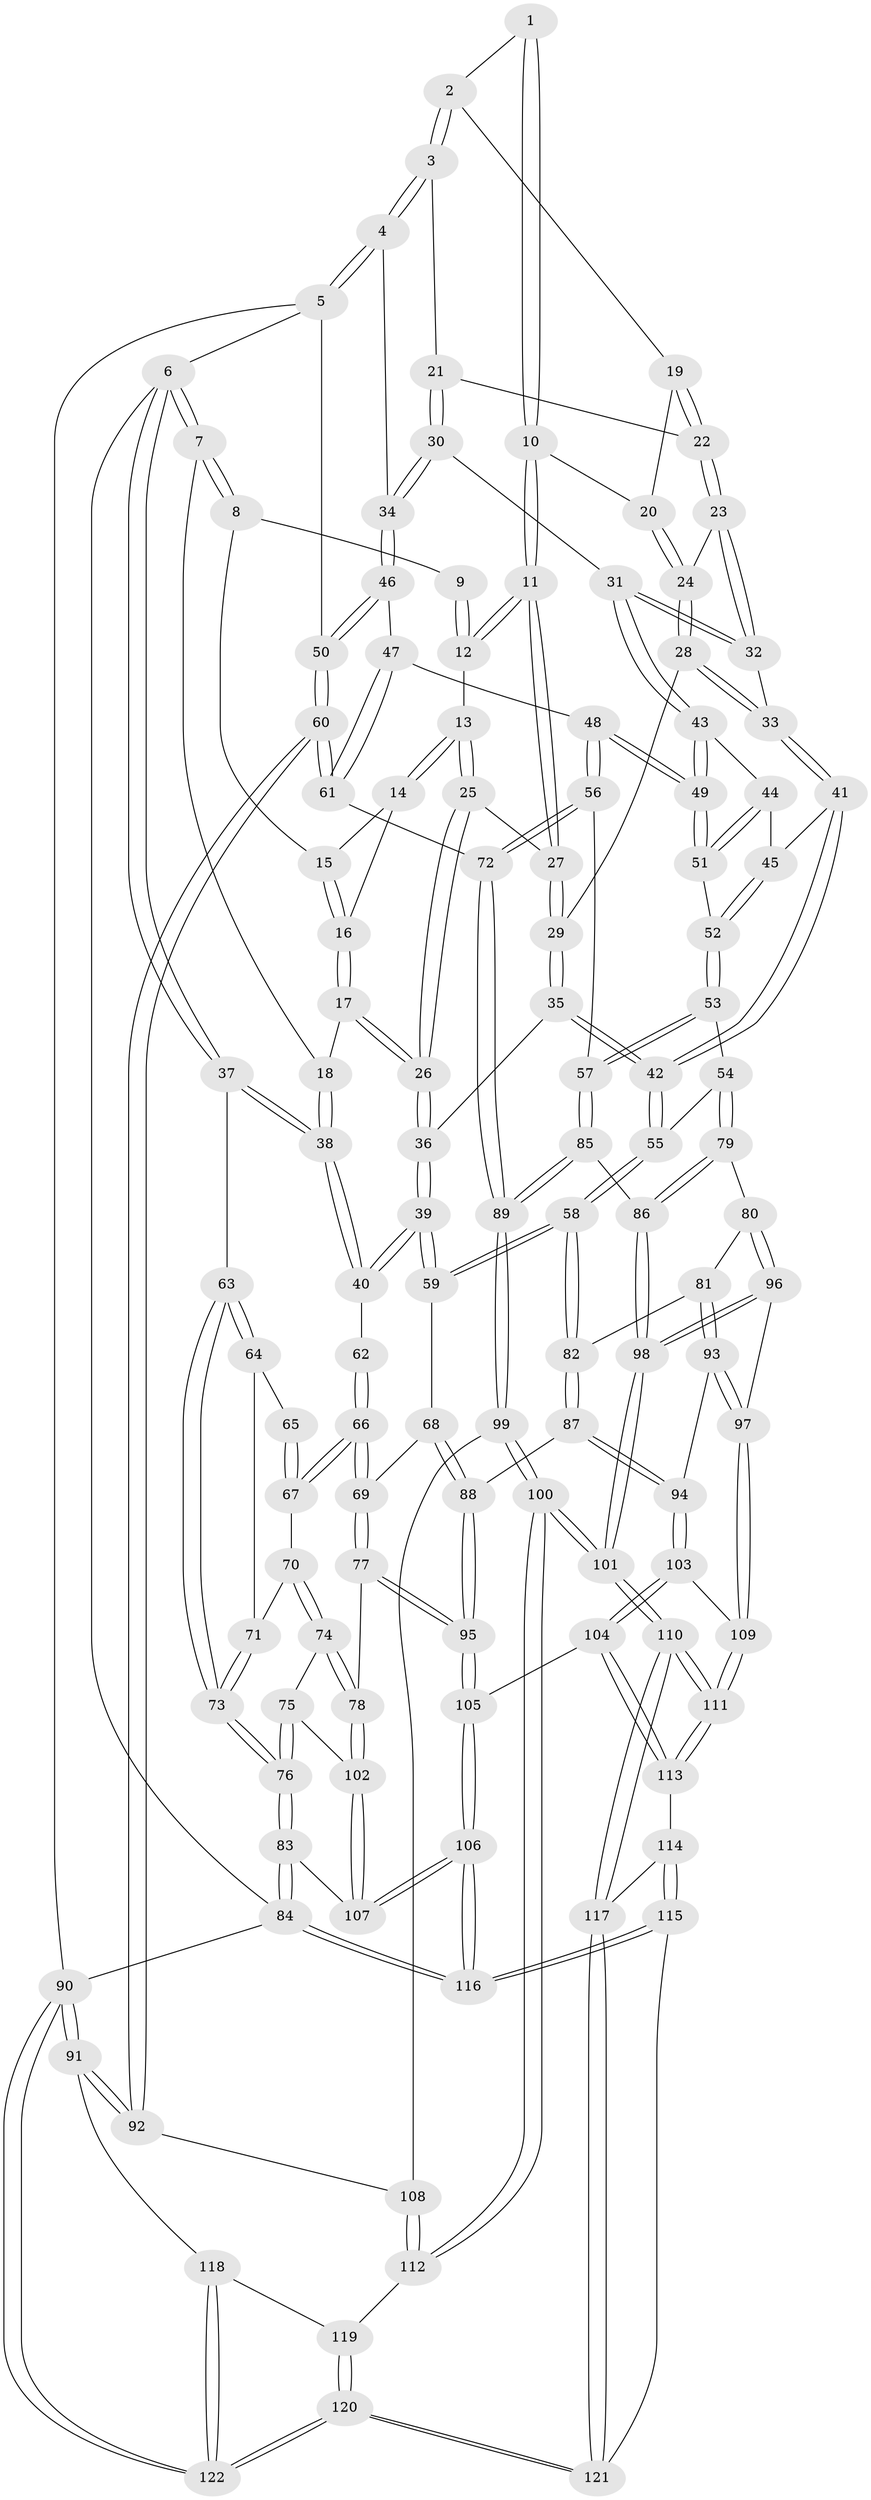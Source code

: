 // coarse degree distribution, {4: 0.25882352941176473, 3: 0.058823529411764705, 5: 0.5411764705882353, 6: 0.12941176470588237, 7: 0.011764705882352941}
// Generated by graph-tools (version 1.1) at 2025/04/03/04/25 22:04:57]
// undirected, 122 vertices, 302 edges
graph export_dot {
graph [start="1"]
  node [color=gray90,style=filled];
  1 [pos="+0.49207345321018975+0"];
  2 [pos="+0.7464984907679512+0"];
  3 [pos="+1+0"];
  4 [pos="+1+0"];
  5 [pos="+1+0"];
  6 [pos="+0+0"];
  7 [pos="+0.1714540750298561+0"];
  8 [pos="+0.1738766196162575+0"];
  9 [pos="+0.4838666982799475+0"];
  10 [pos="+0.5325130539849517+0.08887499961298284"];
  11 [pos="+0.5263636818698572+0.09939924420301513"];
  12 [pos="+0.42150303597314004+0.022115296492809747"];
  13 [pos="+0.3913979607214902+0.08164862094930977"];
  14 [pos="+0.35083230731112947+0.0665396134331177"];
  15 [pos="+0.2790631450598142+0"];
  16 [pos="+0.2842763188841228+0.10268862634549154"];
  17 [pos="+0.25402539010141817+0.13888889836780638"];
  18 [pos="+0.15685799609106924+0.14252590700423934"];
  19 [pos="+0.7172925661588045+0"];
  20 [pos="+0.5609193401598809+0.08208093203020965"];
  21 [pos="+0.8952168669192412+0.09306414578979862"];
  22 [pos="+0.7255636852511843+0.062255286773743715"];
  23 [pos="+0.7234302024978414+0.08802186592461206"];
  24 [pos="+0.6657366063981732+0.12545166756743134"];
  25 [pos="+0.41476173923699006+0.1417295522413537"];
  26 [pos="+0.3647699963105243+0.20194069486015143"];
  27 [pos="+0.509861567706405+0.1417668498286232"];
  28 [pos="+0.5963360423945627+0.20901678751603836"];
  29 [pos="+0.5110327376373286+0.14344008724912788"];
  30 [pos="+0.8627587728496192+0.24092633654420575"];
  31 [pos="+0.8190017828484728+0.24311955598689156"];
  32 [pos="+0.811985506587253+0.2379731338060743"];
  33 [pos="+0.6064243077747452+0.2453419519203808"];
  34 [pos="+0.8863604881609286+0.2507071755158848"];
  35 [pos="+0.44442492408339535+0.3550992523148917"];
  36 [pos="+0.36346521819400773+0.3207390929135261"];
  37 [pos="+0+0.21711909489547504"];
  38 [pos="+0.1397228575839654+0.1650751016439029"];
  39 [pos="+0.23089302503721212+0.3673937585818666"];
  40 [pos="+0.2253046065992705+0.36587274456903834"];
  41 [pos="+0.5753719225019303+0.3358604909451455"];
  42 [pos="+0.4790458138699125+0.3791460928971192"];
  43 [pos="+0.8094715526241563+0.2605084971792968"];
  44 [pos="+0.6923360958449862+0.3511567042564843"];
  45 [pos="+0.6005826049928934+0.349035803842951"];
  46 [pos="+0.9313945847784143+0.2719713011761594"];
  47 [pos="+0.8864025423687799+0.43543059768569853"];
  48 [pos="+0.7897189798154236+0.46547223112338476"];
  49 [pos="+0.7843537122888455+0.4513672720097183"];
  50 [pos="+1+0.28601342544435604"];
  51 [pos="+0.7294685759397486+0.4125321611772337"];
  52 [pos="+0.6491013086236009+0.43312201824462965"];
  53 [pos="+0.6610720823578371+0.5386103462709193"];
  54 [pos="+0.6346142048363403+0.5365428522753438"];
  55 [pos="+0.4827208386989765+0.48318937232556536"];
  56 [pos="+0.7637358415329588+0.5442169856921096"];
  57 [pos="+0.6619880644013709+0.5391255665402755"];
  58 [pos="+0.43494573509376727+0.5590470444635681"];
  59 [pos="+0.2753902770718781+0.49495799582926536"];
  60 [pos="+1+0.5806784336024825"];
  61 [pos="+1+0.5689033943308222"];
  62 [pos="+0.1701836000166002+0.3916491742407896"];
  63 [pos="+0+0.3366495185558194"];
  64 [pos="+0+0.3692349472662228"];
  65 [pos="+0.16981513481295818+0.39178534956088384"];
  66 [pos="+0.1846589057971514+0.5954557882365541"];
  67 [pos="+0.10184245728409325+0.532054761597115"];
  68 [pos="+0.2300877644382715+0.585351190634857"];
  69 [pos="+0.19262326594952286+0.6034705204985769"];
  70 [pos="+0.09677774411607615+0.5334424053205004"];
  71 [pos="+0.09123542369371106+0.5318359618723852"];
  72 [pos="+0.8165116711321732+0.6197866535222295"];
  73 [pos="+0+0.6061411661487408"];
  74 [pos="+0.07256224495971872+0.5895135141338175"];
  75 [pos="+0+0.6447384874225244"];
  76 [pos="+0+0.6464796387207694"];
  77 [pos="+0.17775956624660935+0.6415763562182814"];
  78 [pos="+0.1335697201862798+0.6759539069596541"];
  79 [pos="+0.5444471077836596+0.6386173178959124"];
  80 [pos="+0.5351265742800807+0.6408241161053249"];
  81 [pos="+0.49991042326231117+0.6191129953036476"];
  82 [pos="+0.43482083905276053+0.5621966317454995"];
  83 [pos="+0+0.7156012271575921"];
  84 [pos="+0+1"];
  85 [pos="+0.6318492545707197+0.6567079509275986"];
  86 [pos="+0.6311648745485586+0.6575106442371094"];
  87 [pos="+0.3815808519800672+0.6465744406346362"];
  88 [pos="+0.3247062127450836+0.6431688396202616"];
  89 [pos="+0.8001936431748323+0.6829463732690536"];
  90 [pos="+1+1"];
  91 [pos="+1+0.8773024336301153"];
  92 [pos="+1+0.6774478086899197"];
  93 [pos="+0.4742738457150773+0.7458105431634401"];
  94 [pos="+0.38279522789921666+0.6550665002055092"];
  95 [pos="+0.25019258099200686+0.7096992092952571"];
  96 [pos="+0.5396146261920476+0.6862627339322049"];
  97 [pos="+0.47956550800211134+0.7533276015725728"];
  98 [pos="+0.6222180755166892+0.7476401073173293"];
  99 [pos="+0.7968432211679705+0.739931126043766"];
  100 [pos="+0.7642121068533934+0.832646066372295"];
  101 [pos="+0.663115243094689+0.8824985939065122"];
  102 [pos="+0.12260282998563574+0.6906851799755762"];
  103 [pos="+0.33028782163881365+0.7962848849452295"];
  104 [pos="+0.3023038512659255+0.8246311056572538"];
  105 [pos="+0.26639045773371123+0.8264450937741692"];
  106 [pos="+0.16280433715382875+0.8792743523894706"];
  107 [pos="+0.11855118223182609+0.8210341889536591"];
  108 [pos="+1+0.7370014202419057"];
  109 [pos="+0.48321375919945414+0.7778753636478707"];
  110 [pos="+0.632766752786197+0.9150750700102628"];
  111 [pos="+0.5454957334029358+0.858158126780858"];
  112 [pos="+0.8552750375355598+0.8738944159504602"];
  113 [pos="+0.3538664217447233+0.8715704632580326"];
  114 [pos="+0.3621090095201541+0.9002037239060792"];
  115 [pos="+0.2571250609713596+1"];
  116 [pos="+0.06574669671244326+1"];
  117 [pos="+0.5950923823089621+1"];
  118 [pos="+0.9012044317953694+0.898147686799015"];
  119 [pos="+0.8693840007964752+0.8885661228578561"];
  120 [pos="+0.9250257657041705+1"];
  121 [pos="+0.5904668951637806+1"];
  122 [pos="+1+1"];
  1 -- 2;
  1 -- 10;
  1 -- 10;
  2 -- 3;
  2 -- 3;
  2 -- 19;
  3 -- 4;
  3 -- 4;
  3 -- 21;
  4 -- 5;
  4 -- 5;
  4 -- 34;
  5 -- 6;
  5 -- 50;
  5 -- 90;
  6 -- 7;
  6 -- 7;
  6 -- 37;
  6 -- 37;
  6 -- 84;
  7 -- 8;
  7 -- 8;
  7 -- 18;
  8 -- 9;
  8 -- 15;
  9 -- 12;
  9 -- 12;
  10 -- 11;
  10 -- 11;
  10 -- 20;
  11 -- 12;
  11 -- 12;
  11 -- 27;
  11 -- 27;
  12 -- 13;
  13 -- 14;
  13 -- 14;
  13 -- 25;
  13 -- 25;
  14 -- 15;
  14 -- 16;
  15 -- 16;
  15 -- 16;
  16 -- 17;
  16 -- 17;
  17 -- 18;
  17 -- 26;
  17 -- 26;
  18 -- 38;
  18 -- 38;
  19 -- 20;
  19 -- 22;
  19 -- 22;
  20 -- 24;
  20 -- 24;
  21 -- 22;
  21 -- 30;
  21 -- 30;
  22 -- 23;
  22 -- 23;
  23 -- 24;
  23 -- 32;
  23 -- 32;
  24 -- 28;
  24 -- 28;
  25 -- 26;
  25 -- 26;
  25 -- 27;
  26 -- 36;
  26 -- 36;
  27 -- 29;
  27 -- 29;
  28 -- 29;
  28 -- 33;
  28 -- 33;
  29 -- 35;
  29 -- 35;
  30 -- 31;
  30 -- 34;
  30 -- 34;
  31 -- 32;
  31 -- 32;
  31 -- 43;
  31 -- 43;
  32 -- 33;
  33 -- 41;
  33 -- 41;
  34 -- 46;
  34 -- 46;
  35 -- 36;
  35 -- 42;
  35 -- 42;
  36 -- 39;
  36 -- 39;
  37 -- 38;
  37 -- 38;
  37 -- 63;
  38 -- 40;
  38 -- 40;
  39 -- 40;
  39 -- 40;
  39 -- 59;
  39 -- 59;
  40 -- 62;
  41 -- 42;
  41 -- 42;
  41 -- 45;
  42 -- 55;
  42 -- 55;
  43 -- 44;
  43 -- 49;
  43 -- 49;
  44 -- 45;
  44 -- 51;
  44 -- 51;
  45 -- 52;
  45 -- 52;
  46 -- 47;
  46 -- 50;
  46 -- 50;
  47 -- 48;
  47 -- 61;
  47 -- 61;
  48 -- 49;
  48 -- 49;
  48 -- 56;
  48 -- 56;
  49 -- 51;
  49 -- 51;
  50 -- 60;
  50 -- 60;
  51 -- 52;
  52 -- 53;
  52 -- 53;
  53 -- 54;
  53 -- 57;
  53 -- 57;
  54 -- 55;
  54 -- 79;
  54 -- 79;
  55 -- 58;
  55 -- 58;
  56 -- 57;
  56 -- 72;
  56 -- 72;
  57 -- 85;
  57 -- 85;
  58 -- 59;
  58 -- 59;
  58 -- 82;
  58 -- 82;
  59 -- 68;
  60 -- 61;
  60 -- 61;
  60 -- 92;
  60 -- 92;
  61 -- 72;
  62 -- 66;
  62 -- 66;
  63 -- 64;
  63 -- 64;
  63 -- 73;
  63 -- 73;
  64 -- 65;
  64 -- 71;
  65 -- 67;
  65 -- 67;
  66 -- 67;
  66 -- 67;
  66 -- 69;
  66 -- 69;
  67 -- 70;
  68 -- 69;
  68 -- 88;
  68 -- 88;
  69 -- 77;
  69 -- 77;
  70 -- 71;
  70 -- 74;
  70 -- 74;
  71 -- 73;
  71 -- 73;
  72 -- 89;
  72 -- 89;
  73 -- 76;
  73 -- 76;
  74 -- 75;
  74 -- 78;
  74 -- 78;
  75 -- 76;
  75 -- 76;
  75 -- 102;
  76 -- 83;
  76 -- 83;
  77 -- 78;
  77 -- 95;
  77 -- 95;
  78 -- 102;
  78 -- 102;
  79 -- 80;
  79 -- 86;
  79 -- 86;
  80 -- 81;
  80 -- 96;
  80 -- 96;
  81 -- 82;
  81 -- 93;
  81 -- 93;
  82 -- 87;
  82 -- 87;
  83 -- 84;
  83 -- 84;
  83 -- 107;
  84 -- 116;
  84 -- 116;
  84 -- 90;
  85 -- 86;
  85 -- 89;
  85 -- 89;
  86 -- 98;
  86 -- 98;
  87 -- 88;
  87 -- 94;
  87 -- 94;
  88 -- 95;
  88 -- 95;
  89 -- 99;
  89 -- 99;
  90 -- 91;
  90 -- 91;
  90 -- 122;
  90 -- 122;
  91 -- 92;
  91 -- 92;
  91 -- 118;
  92 -- 108;
  93 -- 94;
  93 -- 97;
  93 -- 97;
  94 -- 103;
  94 -- 103;
  95 -- 105;
  95 -- 105;
  96 -- 97;
  96 -- 98;
  96 -- 98;
  97 -- 109;
  97 -- 109;
  98 -- 101;
  98 -- 101;
  99 -- 100;
  99 -- 100;
  99 -- 108;
  100 -- 101;
  100 -- 101;
  100 -- 112;
  100 -- 112;
  101 -- 110;
  101 -- 110;
  102 -- 107;
  102 -- 107;
  103 -- 104;
  103 -- 104;
  103 -- 109;
  104 -- 105;
  104 -- 113;
  104 -- 113;
  105 -- 106;
  105 -- 106;
  106 -- 107;
  106 -- 107;
  106 -- 116;
  106 -- 116;
  108 -- 112;
  108 -- 112;
  109 -- 111;
  109 -- 111;
  110 -- 111;
  110 -- 111;
  110 -- 117;
  110 -- 117;
  111 -- 113;
  111 -- 113;
  112 -- 119;
  113 -- 114;
  114 -- 115;
  114 -- 115;
  114 -- 117;
  115 -- 116;
  115 -- 116;
  115 -- 121;
  117 -- 121;
  117 -- 121;
  118 -- 119;
  118 -- 122;
  118 -- 122;
  119 -- 120;
  119 -- 120;
  120 -- 121;
  120 -- 121;
  120 -- 122;
  120 -- 122;
}
